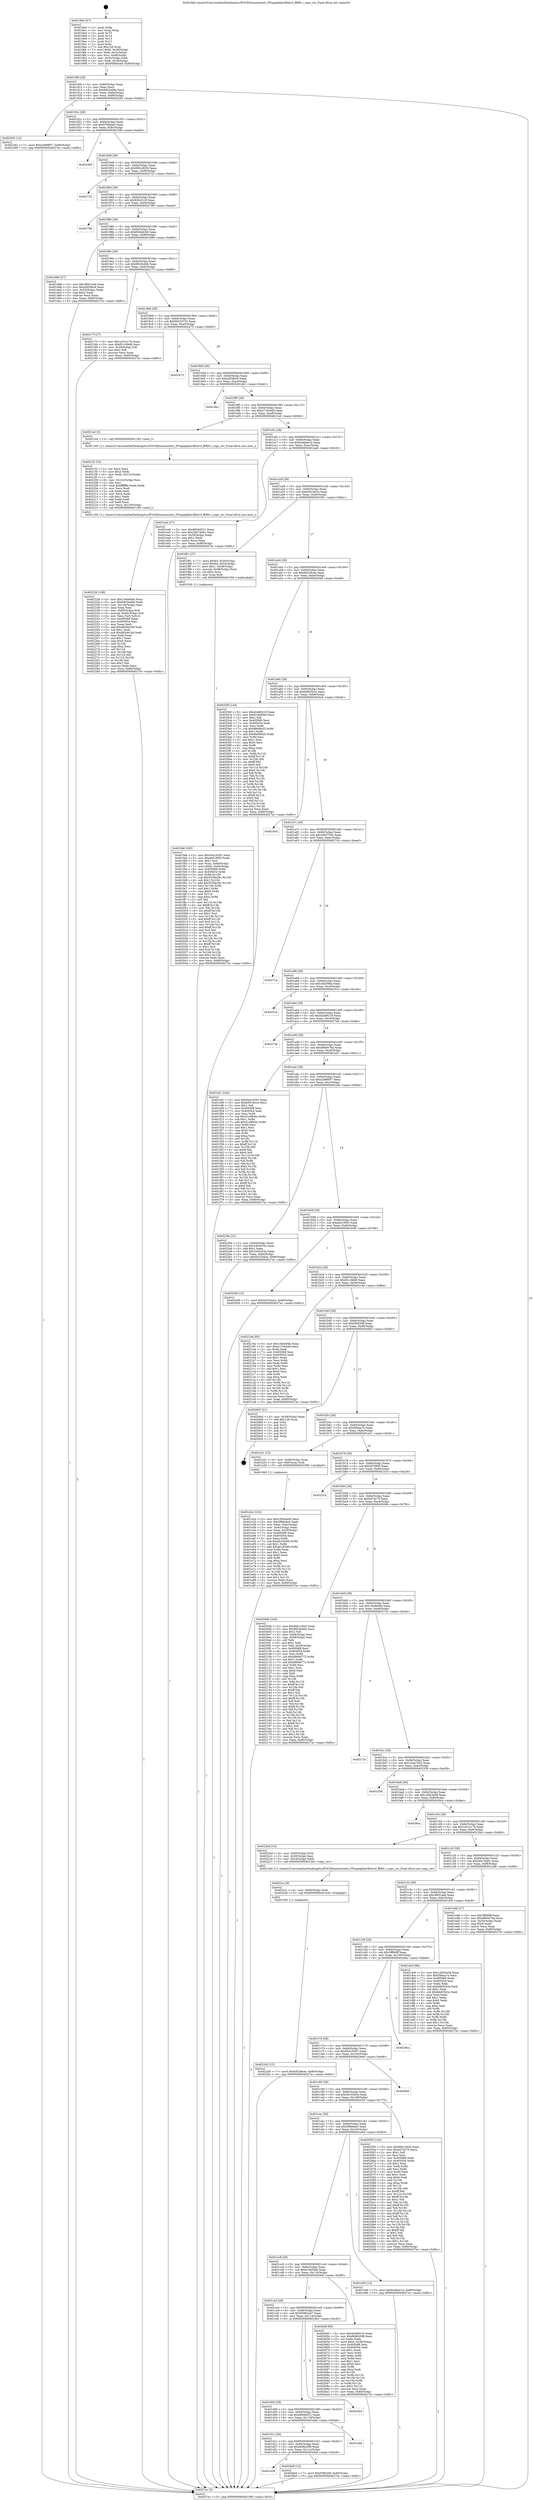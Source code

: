 digraph "0x4018e0" {
  label = "0x4018e0 (/mnt/c/Users/mathe/Desktop/tcc/POCII/binaries/extr_FFmpeglibavfiltervf_fftfilt.c_copy_rev_Final-ollvm.out::main(0))"
  labelloc = "t"
  node[shape=record]

  Entry [label="",width=0.3,height=0.3,shape=circle,fillcolor=black,style=filled]
  "0x40190f" [label="{
     0x40190f [29]\l
     | [instrs]\l
     &nbsp;&nbsp;0x40190f \<+3\>: mov -0x80(%rbp),%eax\l
     &nbsp;&nbsp;0x401912 \<+2\>: mov %eax,%ecx\l
     &nbsp;&nbsp;0x401914 \<+6\>: sub $0x8402ed9e,%ecx\l
     &nbsp;&nbsp;0x40191a \<+6\>: mov %eax,-0x84(%rbp)\l
     &nbsp;&nbsp;0x401920 \<+6\>: mov %ecx,-0x88(%rbp)\l
     &nbsp;&nbsp;0x401926 \<+6\>: je 0000000000402292 \<main+0x9b2\>\l
  }"]
  "0x402292" [label="{
     0x402292 [12]\l
     | [instrs]\l
     &nbsp;&nbsp;0x402292 \<+7\>: movl $0xe2988f57,-0x80(%rbp)\l
     &nbsp;&nbsp;0x402299 \<+5\>: jmp 00000000004027ec \<main+0xf0c\>\l
  }"]
  "0x40192c" [label="{
     0x40192c [28]\l
     | [instrs]\l
     &nbsp;&nbsp;0x40192c \<+5\>: jmp 0000000000401931 \<main+0x51\>\l
     &nbsp;&nbsp;0x401931 \<+6\>: mov -0x84(%rbp),%eax\l
     &nbsp;&nbsp;0x401937 \<+5\>: sub $0x879fabad,%eax\l
     &nbsp;&nbsp;0x40193c \<+6\>: mov %eax,-0x8c(%rbp)\l
     &nbsp;&nbsp;0x401942 \<+6\>: je 0000000000402390 \<main+0xab0\>\l
  }"]
  Exit [label="",width=0.3,height=0.3,shape=circle,fillcolor=black,style=filled,peripheries=2]
  "0x402390" [label="{
     0x402390\l
  }", style=dashed]
  "0x401948" [label="{
     0x401948 [28]\l
     | [instrs]\l
     &nbsp;&nbsp;0x401948 \<+5\>: jmp 000000000040194d \<main+0x6d\>\l
     &nbsp;&nbsp;0x40194d \<+6\>: mov -0x84(%rbp),%eax\l
     &nbsp;&nbsp;0x401953 \<+5\>: sub $0x90b1d020,%eax\l
     &nbsp;&nbsp;0x401958 \<+6\>: mov %eax,-0x90(%rbp)\l
     &nbsp;&nbsp;0x40195e \<+6\>: je 0000000000402722 \<main+0xe42\>\l
  }"]
  "0x401d38" [label="{
     0x401d38\l
  }", style=dashed]
  "0x402722" [label="{
     0x402722\l
  }", style=dashed]
  "0x401964" [label="{
     0x401964 [28]\l
     | [instrs]\l
     &nbsp;&nbsp;0x401964 \<+5\>: jmp 0000000000401969 \<main+0x89\>\l
     &nbsp;&nbsp;0x401969 \<+6\>: mov -0x84(%rbp),%eax\l
     &nbsp;&nbsp;0x40196f \<+5\>: sub $0x92fa31c6,%eax\l
     &nbsp;&nbsp;0x401974 \<+6\>: mov %eax,-0x94(%rbp)\l
     &nbsp;&nbsp;0x40197a \<+6\>: je 0000000000402780 \<main+0xea0\>\l
  }"]
  "0x4026a9" [label="{
     0x4026a9 [12]\l
     | [instrs]\l
     &nbsp;&nbsp;0x4026a9 \<+7\>: movl $0xf3962f4f,-0x80(%rbp)\l
     &nbsp;&nbsp;0x4026b0 \<+5\>: jmp 00000000004027ec \<main+0xf0c\>\l
  }"]
  "0x402780" [label="{
     0x402780\l
  }", style=dashed]
  "0x401980" [label="{
     0x401980 [28]\l
     | [instrs]\l
     &nbsp;&nbsp;0x401980 \<+5\>: jmp 0000000000401985 \<main+0xa5\>\l
     &nbsp;&nbsp;0x401985 \<+6\>: mov -0x84(%rbp),%eax\l
     &nbsp;&nbsp;0x40198b \<+5\>: sub $0x9584dc6d,%eax\l
     &nbsp;&nbsp;0x401990 \<+6\>: mov %eax,-0x98(%rbp)\l
     &nbsp;&nbsp;0x401996 \<+6\>: je 0000000000401d96 \<main+0x4b6\>\l
  }"]
  "0x401d1c" [label="{
     0x401d1c [28]\l
     | [instrs]\l
     &nbsp;&nbsp;0x401d1c \<+5\>: jmp 0000000000401d21 \<main+0x441\>\l
     &nbsp;&nbsp;0x401d21 \<+6\>: mov -0x84(%rbp),%eax\l
     &nbsp;&nbsp;0x401d27 \<+5\>: sub $0x6b9b20f8,%eax\l
     &nbsp;&nbsp;0x401d2c \<+6\>: mov %eax,-0x11c(%rbp)\l
     &nbsp;&nbsp;0x401d32 \<+6\>: je 00000000004026a9 \<main+0xdc9\>\l
  }"]
  "0x401d96" [label="{
     0x401d96 [27]\l
     | [instrs]\l
     &nbsp;&nbsp;0x401d96 \<+5\>: mov $0x3f091eeb,%eax\l
     &nbsp;&nbsp;0x401d9b \<+5\>: mov $0xa5f28bc9,%ecx\l
     &nbsp;&nbsp;0x401da0 \<+3\>: mov -0x34(%rbp),%edx\l
     &nbsp;&nbsp;0x401da3 \<+3\>: cmp $0x2,%edx\l
     &nbsp;&nbsp;0x401da6 \<+3\>: cmovne %ecx,%eax\l
     &nbsp;&nbsp;0x401da9 \<+3\>: mov %eax,-0x80(%rbp)\l
     &nbsp;&nbsp;0x401dac \<+5\>: jmp 00000000004027ec \<main+0xf0c\>\l
  }"]
  "0x40199c" [label="{
     0x40199c [28]\l
     | [instrs]\l
     &nbsp;&nbsp;0x40199c \<+5\>: jmp 00000000004019a1 \<main+0xc1\>\l
     &nbsp;&nbsp;0x4019a1 \<+6\>: mov -0x84(%rbp),%eax\l
     &nbsp;&nbsp;0x4019a7 \<+5\>: sub $0x9820e4bb,%eax\l
     &nbsp;&nbsp;0x4019ac \<+6\>: mov %eax,-0x9c(%rbp)\l
     &nbsp;&nbsp;0x4019b2 \<+6\>: je 000000000040217f \<main+0x89f\>\l
  }"]
  "0x4027ec" [label="{
     0x4027ec [5]\l
     | [instrs]\l
     &nbsp;&nbsp;0x4027ec \<+5\>: jmp 000000000040190f \<main+0x2f\>\l
  }"]
  "0x4018e0" [label="{
     0x4018e0 [47]\l
     | [instrs]\l
     &nbsp;&nbsp;0x4018e0 \<+1\>: push %rbp\l
     &nbsp;&nbsp;0x4018e1 \<+3\>: mov %rsp,%rbp\l
     &nbsp;&nbsp;0x4018e4 \<+2\>: push %r15\l
     &nbsp;&nbsp;0x4018e6 \<+2\>: push %r14\l
     &nbsp;&nbsp;0x4018e8 \<+2\>: push %r13\l
     &nbsp;&nbsp;0x4018ea \<+2\>: push %r12\l
     &nbsp;&nbsp;0x4018ec \<+1\>: push %rbx\l
     &nbsp;&nbsp;0x4018ed \<+7\>: sub $0x128,%rsp\l
     &nbsp;&nbsp;0x4018f4 \<+7\>: movl $0x0,-0x38(%rbp)\l
     &nbsp;&nbsp;0x4018fb \<+3\>: mov %edi,-0x3c(%rbp)\l
     &nbsp;&nbsp;0x4018fe \<+4\>: mov %rsi,-0x48(%rbp)\l
     &nbsp;&nbsp;0x401902 \<+3\>: mov -0x3c(%rbp),%edi\l
     &nbsp;&nbsp;0x401905 \<+3\>: mov %edi,-0x34(%rbp)\l
     &nbsp;&nbsp;0x401908 \<+7\>: movl $0x9584dc6d,-0x80(%rbp)\l
  }"]
  "0x401ebb" [label="{
     0x401ebb\l
  }", style=dashed]
  "0x40217f" [label="{
     0x40217f [27]\l
     | [instrs]\l
     &nbsp;&nbsp;0x40217f \<+5\>: mov $0x1e31e17b,%eax\l
     &nbsp;&nbsp;0x402184 \<+5\>: mov $0xf01c58d8,%ecx\l
     &nbsp;&nbsp;0x402189 \<+3\>: mov -0x29(%rbp),%dl\l
     &nbsp;&nbsp;0x40218c \<+3\>: test $0x1,%dl\l
     &nbsp;&nbsp;0x40218f \<+3\>: cmovne %ecx,%eax\l
     &nbsp;&nbsp;0x402192 \<+3\>: mov %eax,-0x80(%rbp)\l
     &nbsp;&nbsp;0x402195 \<+5\>: jmp 00000000004027ec \<main+0xf0c\>\l
  }"]
  "0x4019b8" [label="{
     0x4019b8 [28]\l
     | [instrs]\l
     &nbsp;&nbsp;0x4019b8 \<+5\>: jmp 00000000004019bd \<main+0xdd\>\l
     &nbsp;&nbsp;0x4019bd \<+6\>: mov -0x84(%rbp),%eax\l
     &nbsp;&nbsp;0x4019c3 \<+5\>: sub $0x9b520733,%eax\l
     &nbsp;&nbsp;0x4019c8 \<+6\>: mov %eax,-0xa0(%rbp)\l
     &nbsp;&nbsp;0x4019ce \<+6\>: je 0000000000402475 \<main+0xb95\>\l
  }"]
  "0x401d00" [label="{
     0x401d00 [28]\l
     | [instrs]\l
     &nbsp;&nbsp;0x401d00 \<+5\>: jmp 0000000000401d05 \<main+0x425\>\l
     &nbsp;&nbsp;0x401d05 \<+6\>: mov -0x84(%rbp),%eax\l
     &nbsp;&nbsp;0x401d0b \<+5\>: sub $0x666dd521,%eax\l
     &nbsp;&nbsp;0x401d10 \<+6\>: mov %eax,-0x118(%rbp)\l
     &nbsp;&nbsp;0x401d16 \<+6\>: je 0000000000401ebb \<main+0x5db\>\l
  }"]
  "0x402475" [label="{
     0x402475\l
  }", style=dashed]
  "0x4019d4" [label="{
     0x4019d4 [28]\l
     | [instrs]\l
     &nbsp;&nbsp;0x4019d4 \<+5\>: jmp 00000000004019d9 \<main+0xf9\>\l
     &nbsp;&nbsp;0x4019d9 \<+6\>: mov -0x84(%rbp),%eax\l
     &nbsp;&nbsp;0x4019df \<+5\>: sub $0xa5f28bc9,%eax\l
     &nbsp;&nbsp;0x4019e4 \<+6\>: mov %eax,-0xa4(%rbp)\l
     &nbsp;&nbsp;0x4019ea \<+6\>: je 0000000000401db1 \<main+0x4d1\>\l
  }"]
  "0x4025b3" [label="{
     0x4025b3\l
  }", style=dashed]
  "0x401db1" [label="{
     0x401db1\l
  }", style=dashed]
  "0x4019f0" [label="{
     0x4019f0 [28]\l
     | [instrs]\l
     &nbsp;&nbsp;0x4019f0 \<+5\>: jmp 00000000004019f5 \<main+0x115\>\l
     &nbsp;&nbsp;0x4019f5 \<+6\>: mov -0x84(%rbp),%eax\l
     &nbsp;&nbsp;0x4019fb \<+5\>: sub $0xa71644dd,%eax\l
     &nbsp;&nbsp;0x401a00 \<+6\>: mov %eax,-0xa8(%rbp)\l
     &nbsp;&nbsp;0x401a06 \<+6\>: je 00000000004021ed \<main+0x90d\>\l
  }"]
  "0x401ce4" [label="{
     0x401ce4 [28]\l
     | [instrs]\l
     &nbsp;&nbsp;0x401ce4 \<+5\>: jmp 0000000000401ce9 \<main+0x409\>\l
     &nbsp;&nbsp;0x401ce9 \<+6\>: mov -0x84(%rbp),%eax\l
     &nbsp;&nbsp;0x401cef \<+5\>: sub $0x65862a47,%eax\l
     &nbsp;&nbsp;0x401cf4 \<+6\>: mov %eax,-0x114(%rbp)\l
     &nbsp;&nbsp;0x401cfa \<+6\>: je 00000000004025b3 \<main+0xcd3\>\l
  }"]
  "0x4021ed" [label="{
     0x4021ed [5]\l
     | [instrs]\l
     &nbsp;&nbsp;0x4021ed \<+5\>: call 0000000000401160 \<next_i\>\l
     | [calls]\l
     &nbsp;&nbsp;0x401160 \{1\} (/mnt/c/Users/mathe/Desktop/tcc/POCII/binaries/extr_FFmpeglibavfiltervf_fftfilt.c_copy_rev_Final-ollvm.out::next_i)\l
  }"]
  "0x401a0c" [label="{
     0x401a0c [28]\l
     | [instrs]\l
     &nbsp;&nbsp;0x401a0c \<+5\>: jmp 0000000000401a11 \<main+0x131\>\l
     &nbsp;&nbsp;0x401a11 \<+6\>: mov -0x84(%rbp),%eax\l
     &nbsp;&nbsp;0x401a17 \<+5\>: sub $0xb44bae1d,%eax\l
     &nbsp;&nbsp;0x401a1c \<+6\>: mov %eax,-0xac(%rbp)\l
     &nbsp;&nbsp;0x401a22 \<+6\>: je 0000000000401ea0 \<main+0x5c0\>\l
  }"]
  "0x40264f" [label="{
     0x40264f [90]\l
     | [instrs]\l
     &nbsp;&nbsp;0x40264f \<+5\>: mov $0xd2dd6219,%eax\l
     &nbsp;&nbsp;0x402654 \<+5\>: mov $0x6b9b20f8,%ecx\l
     &nbsp;&nbsp;0x402659 \<+2\>: xor %edx,%edx\l
     &nbsp;&nbsp;0x40265b \<+7\>: movl $0x0,-0x38(%rbp)\l
     &nbsp;&nbsp;0x402662 \<+7\>: mov 0x405068,%esi\l
     &nbsp;&nbsp;0x402669 \<+7\>: mov 0x405054,%edi\l
     &nbsp;&nbsp;0x402670 \<+3\>: sub $0x1,%edx\l
     &nbsp;&nbsp;0x402673 \<+3\>: mov %esi,%r8d\l
     &nbsp;&nbsp;0x402676 \<+3\>: add %edx,%r8d\l
     &nbsp;&nbsp;0x402679 \<+4\>: imul %r8d,%esi\l
     &nbsp;&nbsp;0x40267d \<+3\>: and $0x1,%esi\l
     &nbsp;&nbsp;0x402680 \<+3\>: cmp $0x0,%esi\l
     &nbsp;&nbsp;0x402683 \<+4\>: sete %r9b\l
     &nbsp;&nbsp;0x402687 \<+3\>: cmp $0xa,%edi\l
     &nbsp;&nbsp;0x40268a \<+4\>: setl %r10b\l
     &nbsp;&nbsp;0x40268e \<+3\>: mov %r9b,%r11b\l
     &nbsp;&nbsp;0x402691 \<+3\>: and %r10b,%r11b\l
     &nbsp;&nbsp;0x402694 \<+3\>: xor %r10b,%r9b\l
     &nbsp;&nbsp;0x402697 \<+3\>: or %r9b,%r11b\l
     &nbsp;&nbsp;0x40269a \<+4\>: test $0x1,%r11b\l
     &nbsp;&nbsp;0x40269e \<+3\>: cmovne %ecx,%eax\l
     &nbsp;&nbsp;0x4026a1 \<+3\>: mov %eax,-0x80(%rbp)\l
     &nbsp;&nbsp;0x4026a4 \<+5\>: jmp 00000000004027ec \<main+0xf0c\>\l
  }"]
  "0x401ea0" [label="{
     0x401ea0 [27]\l
     | [instrs]\l
     &nbsp;&nbsp;0x401ea0 \<+5\>: mov $0x666dd521,%eax\l
     &nbsp;&nbsp;0x401ea5 \<+5\>: mov $0x28474dd1,%ecx\l
     &nbsp;&nbsp;0x401eaa \<+3\>: mov -0x30(%rbp),%edx\l
     &nbsp;&nbsp;0x401ead \<+3\>: cmp $0x1,%edx\l
     &nbsp;&nbsp;0x401eb0 \<+3\>: cmovl %ecx,%eax\l
     &nbsp;&nbsp;0x401eb3 \<+3\>: mov %eax,-0x80(%rbp)\l
     &nbsp;&nbsp;0x401eb6 \<+5\>: jmp 00000000004027ec \<main+0xf0c\>\l
  }"]
  "0x401a28" [label="{
     0x401a28 [28]\l
     | [instrs]\l
     &nbsp;&nbsp;0x401a28 \<+5\>: jmp 0000000000401a2d \<main+0x14d\>\l
     &nbsp;&nbsp;0x401a2d \<+6\>: mov -0x84(%rbp),%eax\l
     &nbsp;&nbsp;0x401a33 \<+5\>: sub $0xb5919e1e,%eax\l
     &nbsp;&nbsp;0x401a38 \<+6\>: mov %eax,-0xb0(%rbp)\l
     &nbsp;&nbsp;0x401a3e \<+6\>: je 0000000000401f81 \<main+0x6a1\>\l
  }"]
  "0x4022d5" [label="{
     0x4022d5 [12]\l
     | [instrs]\l
     &nbsp;&nbsp;0x4022d5 \<+7\>: movl $0xb9228cee,-0x80(%rbp)\l
     &nbsp;&nbsp;0x4022dc \<+5\>: jmp 00000000004027ec \<main+0xf0c\>\l
  }"]
  "0x401f81" [label="{
     0x401f81 [37]\l
     | [instrs]\l
     &nbsp;&nbsp;0x401f81 \<+7\>: movl $0x64,-0x50(%rbp)\l
     &nbsp;&nbsp;0x401f88 \<+7\>: movl $0x64,-0x54(%rbp)\l
     &nbsp;&nbsp;0x401f8f \<+7\>: movl $0x1,-0x58(%rbp)\l
     &nbsp;&nbsp;0x401f96 \<+4\>: movslq -0x58(%rbp),%rax\l
     &nbsp;&nbsp;0x401f9a \<+4\>: shl $0x2,%rax\l
     &nbsp;&nbsp;0x401f9e \<+3\>: mov %rax,%rdi\l
     &nbsp;&nbsp;0x401fa1 \<+5\>: call 0000000000401050 \<malloc@plt\>\l
     | [calls]\l
     &nbsp;&nbsp;0x401050 \{1\} (unknown)\l
  }"]
  "0x401a44" [label="{
     0x401a44 [28]\l
     | [instrs]\l
     &nbsp;&nbsp;0x401a44 \<+5\>: jmp 0000000000401a49 \<main+0x169\>\l
     &nbsp;&nbsp;0x401a49 \<+6\>: mov -0x84(%rbp),%eax\l
     &nbsp;&nbsp;0x401a4f \<+5\>: sub $0xb9228cee,%eax\l
     &nbsp;&nbsp;0x401a54 \<+6\>: mov %eax,-0xb4(%rbp)\l
     &nbsp;&nbsp;0x401a5a \<+6\>: je 00000000004025bf \<main+0xcdf\>\l
  }"]
  "0x4022cc" [label="{
     0x4022cc [9]\l
     | [instrs]\l
     &nbsp;&nbsp;0x4022cc \<+4\>: mov -0x60(%rbp),%rdi\l
     &nbsp;&nbsp;0x4022d0 \<+5\>: call 0000000000401030 \<free@plt\>\l
     | [calls]\l
     &nbsp;&nbsp;0x401030 \{1\} (unknown)\l
  }"]
  "0x4025bf" [label="{
     0x4025bf [144]\l
     | [instrs]\l
     &nbsp;&nbsp;0x4025bf \<+5\>: mov $0xd2dd6219,%eax\l
     &nbsp;&nbsp;0x4025c4 \<+5\>: mov $0x619ef3b6,%ecx\l
     &nbsp;&nbsp;0x4025c9 \<+2\>: mov $0x1,%dl\l
     &nbsp;&nbsp;0x4025cb \<+7\>: mov 0x405068,%esi\l
     &nbsp;&nbsp;0x4025d2 \<+7\>: mov 0x405054,%edi\l
     &nbsp;&nbsp;0x4025d9 \<+3\>: mov %esi,%r8d\l
     &nbsp;&nbsp;0x4025dc \<+7\>: sub $0x96698cf3,%r8d\l
     &nbsp;&nbsp;0x4025e3 \<+4\>: sub $0x1,%r8d\l
     &nbsp;&nbsp;0x4025e7 \<+7\>: add $0x96698cf3,%r8d\l
     &nbsp;&nbsp;0x4025ee \<+4\>: imul %r8d,%esi\l
     &nbsp;&nbsp;0x4025f2 \<+3\>: and $0x1,%esi\l
     &nbsp;&nbsp;0x4025f5 \<+3\>: cmp $0x0,%esi\l
     &nbsp;&nbsp;0x4025f8 \<+4\>: sete %r9b\l
     &nbsp;&nbsp;0x4025fc \<+3\>: cmp $0xa,%edi\l
     &nbsp;&nbsp;0x4025ff \<+4\>: setl %r10b\l
     &nbsp;&nbsp;0x402603 \<+3\>: mov %r9b,%r11b\l
     &nbsp;&nbsp;0x402606 \<+4\>: xor $0xff,%r11b\l
     &nbsp;&nbsp;0x40260a \<+3\>: mov %r10b,%bl\l
     &nbsp;&nbsp;0x40260d \<+3\>: xor $0xff,%bl\l
     &nbsp;&nbsp;0x402610 \<+3\>: xor $0x0,%dl\l
     &nbsp;&nbsp;0x402613 \<+3\>: mov %r11b,%r14b\l
     &nbsp;&nbsp;0x402616 \<+4\>: and $0x0,%r14b\l
     &nbsp;&nbsp;0x40261a \<+3\>: and %dl,%r9b\l
     &nbsp;&nbsp;0x40261d \<+3\>: mov %bl,%r15b\l
     &nbsp;&nbsp;0x402620 \<+4\>: and $0x0,%r15b\l
     &nbsp;&nbsp;0x402624 \<+3\>: and %dl,%r10b\l
     &nbsp;&nbsp;0x402627 \<+3\>: or %r9b,%r14b\l
     &nbsp;&nbsp;0x40262a \<+3\>: or %r10b,%r15b\l
     &nbsp;&nbsp;0x40262d \<+3\>: xor %r15b,%r14b\l
     &nbsp;&nbsp;0x402630 \<+3\>: or %bl,%r11b\l
     &nbsp;&nbsp;0x402633 \<+4\>: xor $0xff,%r11b\l
     &nbsp;&nbsp;0x402637 \<+3\>: or $0x0,%dl\l
     &nbsp;&nbsp;0x40263a \<+3\>: and %dl,%r11b\l
     &nbsp;&nbsp;0x40263d \<+3\>: or %r11b,%r14b\l
     &nbsp;&nbsp;0x402640 \<+4\>: test $0x1,%r14b\l
     &nbsp;&nbsp;0x402644 \<+3\>: cmovne %ecx,%eax\l
     &nbsp;&nbsp;0x402647 \<+3\>: mov %eax,-0x80(%rbp)\l
     &nbsp;&nbsp;0x40264a \<+5\>: jmp 00000000004027ec \<main+0xf0c\>\l
  }"]
  "0x401a60" [label="{
     0x401a60 [28]\l
     | [instrs]\l
     &nbsp;&nbsp;0x401a60 \<+5\>: jmp 0000000000401a65 \<main+0x185\>\l
     &nbsp;&nbsp;0x401a65 \<+6\>: mov -0x84(%rbp),%eax\l
     &nbsp;&nbsp;0x401a6b \<+5\>: sub $0xbbf55b1e,%eax\l
     &nbsp;&nbsp;0x401a70 \<+6\>: mov %eax,-0xb8(%rbp)\l
     &nbsp;&nbsp;0x401a76 \<+6\>: je 00000000004024c6 \<main+0xbe6\>\l
  }"]
  "0x402226" [label="{
     0x402226 [108]\l
     | [instrs]\l
     &nbsp;&nbsp;0x402226 \<+5\>: mov $0x15ede94b,%ecx\l
     &nbsp;&nbsp;0x40222b \<+5\>: mov $0x8402ed9e,%edx\l
     &nbsp;&nbsp;0x402230 \<+6\>: mov -0x130(%rbp),%esi\l
     &nbsp;&nbsp;0x402236 \<+3\>: imul %eax,%esi\l
     &nbsp;&nbsp;0x402239 \<+4\>: mov -0x60(%rbp),%r8\l
     &nbsp;&nbsp;0x40223d \<+4\>: movslq -0x64(%rbp),%r9\l
     &nbsp;&nbsp;0x402241 \<+4\>: mov %esi,(%r8,%r9,4)\l
     &nbsp;&nbsp;0x402245 \<+7\>: mov 0x405068,%eax\l
     &nbsp;&nbsp;0x40224c \<+7\>: mov 0x405054,%esi\l
     &nbsp;&nbsp;0x402253 \<+2\>: mov %eax,%edi\l
     &nbsp;&nbsp;0x402255 \<+6\>: add $0xd82de1b9,%edi\l
     &nbsp;&nbsp;0x40225b \<+3\>: sub $0x1,%edi\l
     &nbsp;&nbsp;0x40225e \<+6\>: sub $0xd82de1b9,%edi\l
     &nbsp;&nbsp;0x402264 \<+3\>: imul %edi,%eax\l
     &nbsp;&nbsp;0x402267 \<+3\>: and $0x1,%eax\l
     &nbsp;&nbsp;0x40226a \<+3\>: cmp $0x0,%eax\l
     &nbsp;&nbsp;0x40226d \<+4\>: sete %r10b\l
     &nbsp;&nbsp;0x402271 \<+3\>: cmp $0xa,%esi\l
     &nbsp;&nbsp;0x402274 \<+4\>: setl %r11b\l
     &nbsp;&nbsp;0x402278 \<+3\>: mov %r10b,%bl\l
     &nbsp;&nbsp;0x40227b \<+3\>: and %r11b,%bl\l
     &nbsp;&nbsp;0x40227e \<+3\>: xor %r11b,%r10b\l
     &nbsp;&nbsp;0x402281 \<+3\>: or %r10b,%bl\l
     &nbsp;&nbsp;0x402284 \<+3\>: test $0x1,%bl\l
     &nbsp;&nbsp;0x402287 \<+3\>: cmovne %edx,%ecx\l
     &nbsp;&nbsp;0x40228a \<+3\>: mov %ecx,-0x80(%rbp)\l
     &nbsp;&nbsp;0x40228d \<+5\>: jmp 00000000004027ec \<main+0xf0c\>\l
  }"]
  "0x4024c6" [label="{
     0x4024c6\l
  }", style=dashed]
  "0x401a7c" [label="{
     0x401a7c [28]\l
     | [instrs]\l
     &nbsp;&nbsp;0x401a7c \<+5\>: jmp 0000000000401a81 \<main+0x1a1\>\l
     &nbsp;&nbsp;0x401a81 \<+6\>: mov -0x84(%rbp),%eax\l
     &nbsp;&nbsp;0x401a87 \<+5\>: sub $0xc093753e,%eax\l
     &nbsp;&nbsp;0x401a8c \<+6\>: mov %eax,-0xbc(%rbp)\l
     &nbsp;&nbsp;0x401a92 \<+6\>: je 00000000004027cd \<main+0xeed\>\l
  }"]
  "0x4021f2" [label="{
     0x4021f2 [52]\l
     | [instrs]\l
     &nbsp;&nbsp;0x4021f2 \<+2\>: xor %ecx,%ecx\l
     &nbsp;&nbsp;0x4021f4 \<+5\>: mov $0x2,%edx\l
     &nbsp;&nbsp;0x4021f9 \<+6\>: mov %edx,-0x12c(%rbp)\l
     &nbsp;&nbsp;0x4021ff \<+1\>: cltd\l
     &nbsp;&nbsp;0x402200 \<+6\>: mov -0x12c(%rbp),%esi\l
     &nbsp;&nbsp;0x402206 \<+2\>: idiv %esi\l
     &nbsp;&nbsp;0x402208 \<+6\>: imul $0xfffffffe,%edx,%edx\l
     &nbsp;&nbsp;0x40220e \<+2\>: mov %ecx,%edi\l
     &nbsp;&nbsp;0x402210 \<+2\>: sub %edx,%edi\l
     &nbsp;&nbsp;0x402212 \<+2\>: mov %ecx,%edx\l
     &nbsp;&nbsp;0x402214 \<+3\>: sub $0x1,%edx\l
     &nbsp;&nbsp;0x402217 \<+2\>: add %edx,%edi\l
     &nbsp;&nbsp;0x402219 \<+2\>: sub %edi,%ecx\l
     &nbsp;&nbsp;0x40221b \<+6\>: mov %ecx,-0x130(%rbp)\l
     &nbsp;&nbsp;0x402221 \<+5\>: call 0000000000401160 \<next_i\>\l
     | [calls]\l
     &nbsp;&nbsp;0x401160 \{1\} (/mnt/c/Users/mathe/Desktop/tcc/POCII/binaries/extr_FFmpeglibavfiltervf_fftfilt.c_copy_rev_Final-ollvm.out::next_i)\l
  }"]
  "0x4027cd" [label="{
     0x4027cd\l
  }", style=dashed]
  "0x401a98" [label="{
     0x401a98 [28]\l
     | [instrs]\l
     &nbsp;&nbsp;0x401a98 \<+5\>: jmp 0000000000401a9d \<main+0x1bd\>\l
     &nbsp;&nbsp;0x401a9d \<+6\>: mov -0x84(%rbp),%eax\l
     &nbsp;&nbsp;0x401aa3 \<+5\>: sub $0xcef2090e,%eax\l
     &nbsp;&nbsp;0x401aa8 \<+6\>: mov %eax,-0xc0(%rbp)\l
     &nbsp;&nbsp;0x401aae \<+6\>: je 000000000040251e \<main+0xc3e\>\l
  }"]
  "0x401fa6" [label="{
     0x401fa6 [163]\l
     | [instrs]\l
     &nbsp;&nbsp;0x401fa6 \<+5\>: mov $0x5b419291,%ecx\l
     &nbsp;&nbsp;0x401fab \<+5\>: mov $0xeb41f005,%edx\l
     &nbsp;&nbsp;0x401fb0 \<+3\>: mov $0x1,%sil\l
     &nbsp;&nbsp;0x401fb3 \<+4\>: mov %rax,-0x60(%rbp)\l
     &nbsp;&nbsp;0x401fb7 \<+7\>: movl $0x0,-0x64(%rbp)\l
     &nbsp;&nbsp;0x401fbe \<+8\>: mov 0x405068,%r8d\l
     &nbsp;&nbsp;0x401fc6 \<+8\>: mov 0x405054,%r9d\l
     &nbsp;&nbsp;0x401fce \<+3\>: mov %r8d,%r10d\l
     &nbsp;&nbsp;0x401fd1 \<+7\>: sub $0x553bb29c,%r10d\l
     &nbsp;&nbsp;0x401fd8 \<+4\>: sub $0x1,%r10d\l
     &nbsp;&nbsp;0x401fdc \<+7\>: add $0x553bb29c,%r10d\l
     &nbsp;&nbsp;0x401fe3 \<+4\>: imul %r10d,%r8d\l
     &nbsp;&nbsp;0x401fe7 \<+4\>: and $0x1,%r8d\l
     &nbsp;&nbsp;0x401feb \<+4\>: cmp $0x0,%r8d\l
     &nbsp;&nbsp;0x401fef \<+4\>: sete %r11b\l
     &nbsp;&nbsp;0x401ff3 \<+4\>: cmp $0xa,%r9d\l
     &nbsp;&nbsp;0x401ff7 \<+3\>: setl %bl\l
     &nbsp;&nbsp;0x401ffa \<+3\>: mov %r11b,%r14b\l
     &nbsp;&nbsp;0x401ffd \<+4\>: xor $0xff,%r14b\l
     &nbsp;&nbsp;0x402001 \<+3\>: mov %bl,%r15b\l
     &nbsp;&nbsp;0x402004 \<+4\>: xor $0xff,%r15b\l
     &nbsp;&nbsp;0x402008 \<+4\>: xor $0x1,%sil\l
     &nbsp;&nbsp;0x40200c \<+3\>: mov %r14b,%r12b\l
     &nbsp;&nbsp;0x40200f \<+4\>: and $0xff,%r12b\l
     &nbsp;&nbsp;0x402013 \<+3\>: and %sil,%r11b\l
     &nbsp;&nbsp;0x402016 \<+3\>: mov %r15b,%r13b\l
     &nbsp;&nbsp;0x402019 \<+4\>: and $0xff,%r13b\l
     &nbsp;&nbsp;0x40201d \<+3\>: and %sil,%bl\l
     &nbsp;&nbsp;0x402020 \<+3\>: or %r11b,%r12b\l
     &nbsp;&nbsp;0x402023 \<+3\>: or %bl,%r13b\l
     &nbsp;&nbsp;0x402026 \<+3\>: xor %r13b,%r12b\l
     &nbsp;&nbsp;0x402029 \<+3\>: or %r15b,%r14b\l
     &nbsp;&nbsp;0x40202c \<+4\>: xor $0xff,%r14b\l
     &nbsp;&nbsp;0x402030 \<+4\>: or $0x1,%sil\l
     &nbsp;&nbsp;0x402034 \<+3\>: and %sil,%r14b\l
     &nbsp;&nbsp;0x402037 \<+3\>: or %r14b,%r12b\l
     &nbsp;&nbsp;0x40203a \<+4\>: test $0x1,%r12b\l
     &nbsp;&nbsp;0x40203e \<+3\>: cmovne %edx,%ecx\l
     &nbsp;&nbsp;0x402041 \<+3\>: mov %ecx,-0x80(%rbp)\l
     &nbsp;&nbsp;0x402044 \<+5\>: jmp 00000000004027ec \<main+0xf0c\>\l
  }"]
  "0x40251e" [label="{
     0x40251e\l
  }", style=dashed]
  "0x401ab4" [label="{
     0x401ab4 [28]\l
     | [instrs]\l
     &nbsp;&nbsp;0x401ab4 \<+5\>: jmp 0000000000401ab9 \<main+0x1d9\>\l
     &nbsp;&nbsp;0x401ab9 \<+6\>: mov -0x84(%rbp),%eax\l
     &nbsp;&nbsp;0x401abf \<+5\>: sub $0xd2dd6219,%eax\l
     &nbsp;&nbsp;0x401ac4 \<+6\>: mov %eax,-0xc4(%rbp)\l
     &nbsp;&nbsp;0x401aca \<+6\>: je 00000000004027de \<main+0xefe\>\l
  }"]
  "0x401cc8" [label="{
     0x401cc8 [28]\l
     | [instrs]\l
     &nbsp;&nbsp;0x401cc8 \<+5\>: jmp 0000000000401ccd \<main+0x3ed\>\l
     &nbsp;&nbsp;0x401ccd \<+6\>: mov -0x84(%rbp),%eax\l
     &nbsp;&nbsp;0x401cd3 \<+5\>: sub $0x619ef3b6,%eax\l
     &nbsp;&nbsp;0x401cd8 \<+6\>: mov %eax,-0x110(%rbp)\l
     &nbsp;&nbsp;0x401cde \<+6\>: je 000000000040264f \<main+0xd6f\>\l
  }"]
  "0x4027de" [label="{
     0x4027de\l
  }", style=dashed]
  "0x401ad0" [label="{
     0x401ad0 [28]\l
     | [instrs]\l
     &nbsp;&nbsp;0x401ad0 \<+5\>: jmp 0000000000401ad5 \<main+0x1f5\>\l
     &nbsp;&nbsp;0x401ad5 \<+6\>: mov -0x84(%rbp),%eax\l
     &nbsp;&nbsp;0x401adb \<+5\>: sub $0xd860e7bd,%eax\l
     &nbsp;&nbsp;0x401ae0 \<+6\>: mov %eax,-0xc8(%rbp)\l
     &nbsp;&nbsp;0x401ae6 \<+6\>: je 0000000000401ef1 \<main+0x611\>\l
  }"]
  "0x401e94" [label="{
     0x401e94 [12]\l
     | [instrs]\l
     &nbsp;&nbsp;0x401e94 \<+7\>: movl $0xb44bae1d,-0x80(%rbp)\l
     &nbsp;&nbsp;0x401e9b \<+5\>: jmp 00000000004027ec \<main+0xf0c\>\l
  }"]
  "0x401ef1" [label="{
     0x401ef1 [144]\l
     | [instrs]\l
     &nbsp;&nbsp;0x401ef1 \<+5\>: mov $0x5b419291,%eax\l
     &nbsp;&nbsp;0x401ef6 \<+5\>: mov $0xb5919e1e,%ecx\l
     &nbsp;&nbsp;0x401efb \<+2\>: mov $0x1,%dl\l
     &nbsp;&nbsp;0x401efd \<+7\>: mov 0x405068,%esi\l
     &nbsp;&nbsp;0x401f04 \<+7\>: mov 0x405054,%edi\l
     &nbsp;&nbsp;0x401f0b \<+3\>: mov %esi,%r8d\l
     &nbsp;&nbsp;0x401f0e \<+7\>: sub $0x51e98c9c,%r8d\l
     &nbsp;&nbsp;0x401f15 \<+4\>: sub $0x1,%r8d\l
     &nbsp;&nbsp;0x401f19 \<+7\>: add $0x51e98c9c,%r8d\l
     &nbsp;&nbsp;0x401f20 \<+4\>: imul %r8d,%esi\l
     &nbsp;&nbsp;0x401f24 \<+3\>: and $0x1,%esi\l
     &nbsp;&nbsp;0x401f27 \<+3\>: cmp $0x0,%esi\l
     &nbsp;&nbsp;0x401f2a \<+4\>: sete %r9b\l
     &nbsp;&nbsp;0x401f2e \<+3\>: cmp $0xa,%edi\l
     &nbsp;&nbsp;0x401f31 \<+4\>: setl %r10b\l
     &nbsp;&nbsp;0x401f35 \<+3\>: mov %r9b,%r11b\l
     &nbsp;&nbsp;0x401f38 \<+4\>: xor $0xff,%r11b\l
     &nbsp;&nbsp;0x401f3c \<+3\>: mov %r10b,%bl\l
     &nbsp;&nbsp;0x401f3f \<+3\>: xor $0xff,%bl\l
     &nbsp;&nbsp;0x401f42 \<+3\>: xor $0x0,%dl\l
     &nbsp;&nbsp;0x401f45 \<+3\>: mov %r11b,%r14b\l
     &nbsp;&nbsp;0x401f48 \<+4\>: and $0x0,%r14b\l
     &nbsp;&nbsp;0x401f4c \<+3\>: and %dl,%r9b\l
     &nbsp;&nbsp;0x401f4f \<+3\>: mov %bl,%r15b\l
     &nbsp;&nbsp;0x401f52 \<+4\>: and $0x0,%r15b\l
     &nbsp;&nbsp;0x401f56 \<+3\>: and %dl,%r10b\l
     &nbsp;&nbsp;0x401f59 \<+3\>: or %r9b,%r14b\l
     &nbsp;&nbsp;0x401f5c \<+3\>: or %r10b,%r15b\l
     &nbsp;&nbsp;0x401f5f \<+3\>: xor %r15b,%r14b\l
     &nbsp;&nbsp;0x401f62 \<+3\>: or %bl,%r11b\l
     &nbsp;&nbsp;0x401f65 \<+4\>: xor $0xff,%r11b\l
     &nbsp;&nbsp;0x401f69 \<+3\>: or $0x0,%dl\l
     &nbsp;&nbsp;0x401f6c \<+3\>: and %dl,%r11b\l
     &nbsp;&nbsp;0x401f6f \<+3\>: or %r11b,%r14b\l
     &nbsp;&nbsp;0x401f72 \<+4\>: test $0x1,%r14b\l
     &nbsp;&nbsp;0x401f76 \<+3\>: cmovne %ecx,%eax\l
     &nbsp;&nbsp;0x401f79 \<+3\>: mov %eax,-0x80(%rbp)\l
     &nbsp;&nbsp;0x401f7c \<+5\>: jmp 00000000004027ec \<main+0xf0c\>\l
  }"]
  "0x401aec" [label="{
     0x401aec [28]\l
     | [instrs]\l
     &nbsp;&nbsp;0x401aec \<+5\>: jmp 0000000000401af1 \<main+0x211\>\l
     &nbsp;&nbsp;0x401af1 \<+6\>: mov -0x84(%rbp),%eax\l
     &nbsp;&nbsp;0x401af7 \<+5\>: sub $0xe2988f57,%eax\l
     &nbsp;&nbsp;0x401afc \<+6\>: mov %eax,-0xcc(%rbp)\l
     &nbsp;&nbsp;0x401b02 \<+6\>: je 000000000040229e \<main+0x9be\>\l
  }"]
  "0x401cac" [label="{
     0x401cac [28]\l
     | [instrs]\l
     &nbsp;&nbsp;0x401cac \<+5\>: jmp 0000000000401cb1 \<main+0x3d1\>\l
     &nbsp;&nbsp;0x401cb1 \<+6\>: mov -0x84(%rbp),%eax\l
     &nbsp;&nbsp;0x401cb7 \<+5\>: sub $0x5f9deba5,%eax\l
     &nbsp;&nbsp;0x401cbc \<+6\>: mov %eax,-0x10c(%rbp)\l
     &nbsp;&nbsp;0x401cc2 \<+6\>: je 0000000000401e94 \<main+0x5b4\>\l
  }"]
  "0x40229e" [label="{
     0x40229e [31]\l
     | [instrs]\l
     &nbsp;&nbsp;0x40229e \<+3\>: mov -0x64(%rbp),%eax\l
     &nbsp;&nbsp;0x4022a1 \<+5\>: sub $0x3303e53a,%eax\l
     &nbsp;&nbsp;0x4022a6 \<+3\>: add $0x1,%eax\l
     &nbsp;&nbsp;0x4022a9 \<+5\>: add $0x3303e53a,%eax\l
     &nbsp;&nbsp;0x4022ae \<+3\>: mov %eax,-0x64(%rbp)\l
     &nbsp;&nbsp;0x4022b1 \<+7\>: movl $0x5d105a5a,-0x80(%rbp)\l
     &nbsp;&nbsp;0x4022b8 \<+5\>: jmp 00000000004027ec \<main+0xf0c\>\l
  }"]
  "0x401b08" [label="{
     0x401b08 [28]\l
     | [instrs]\l
     &nbsp;&nbsp;0x401b08 \<+5\>: jmp 0000000000401b0d \<main+0x22d\>\l
     &nbsp;&nbsp;0x401b0d \<+6\>: mov -0x84(%rbp),%eax\l
     &nbsp;&nbsp;0x401b13 \<+5\>: sub $0xeb41f005,%eax\l
     &nbsp;&nbsp;0x401b18 \<+6\>: mov %eax,-0xd0(%rbp)\l
     &nbsp;&nbsp;0x401b1e \<+6\>: je 0000000000402049 \<main+0x769\>\l
  }"]
  "0x402055" [label="{
     0x402055 [134]\l
     | [instrs]\l
     &nbsp;&nbsp;0x402055 \<+5\>: mov $0x90b1d020,%eax\l
     &nbsp;&nbsp;0x40205a \<+5\>: mov $0xb07dc70,%ecx\l
     &nbsp;&nbsp;0x40205f \<+2\>: mov $0x1,%dl\l
     &nbsp;&nbsp;0x402061 \<+2\>: xor %esi,%esi\l
     &nbsp;&nbsp;0x402063 \<+7\>: mov 0x405068,%edi\l
     &nbsp;&nbsp;0x40206a \<+8\>: mov 0x405054,%r8d\l
     &nbsp;&nbsp;0x402072 \<+3\>: sub $0x1,%esi\l
     &nbsp;&nbsp;0x402075 \<+3\>: mov %edi,%r9d\l
     &nbsp;&nbsp;0x402078 \<+3\>: add %esi,%r9d\l
     &nbsp;&nbsp;0x40207b \<+4\>: imul %r9d,%edi\l
     &nbsp;&nbsp;0x40207f \<+3\>: and $0x1,%edi\l
     &nbsp;&nbsp;0x402082 \<+3\>: cmp $0x0,%edi\l
     &nbsp;&nbsp;0x402085 \<+4\>: sete %r10b\l
     &nbsp;&nbsp;0x402089 \<+4\>: cmp $0xa,%r8d\l
     &nbsp;&nbsp;0x40208d \<+4\>: setl %r11b\l
     &nbsp;&nbsp;0x402091 \<+3\>: mov %r10b,%bl\l
     &nbsp;&nbsp;0x402094 \<+3\>: xor $0xff,%bl\l
     &nbsp;&nbsp;0x402097 \<+3\>: mov %r11b,%r14b\l
     &nbsp;&nbsp;0x40209a \<+4\>: xor $0xff,%r14b\l
     &nbsp;&nbsp;0x40209e \<+3\>: xor $0x1,%dl\l
     &nbsp;&nbsp;0x4020a1 \<+3\>: mov %bl,%r15b\l
     &nbsp;&nbsp;0x4020a4 \<+4\>: and $0xff,%r15b\l
     &nbsp;&nbsp;0x4020a8 \<+3\>: and %dl,%r10b\l
     &nbsp;&nbsp;0x4020ab \<+3\>: mov %r14b,%r12b\l
     &nbsp;&nbsp;0x4020ae \<+4\>: and $0xff,%r12b\l
     &nbsp;&nbsp;0x4020b2 \<+3\>: and %dl,%r11b\l
     &nbsp;&nbsp;0x4020b5 \<+3\>: or %r10b,%r15b\l
     &nbsp;&nbsp;0x4020b8 \<+3\>: or %r11b,%r12b\l
     &nbsp;&nbsp;0x4020bb \<+3\>: xor %r12b,%r15b\l
     &nbsp;&nbsp;0x4020be \<+3\>: or %r14b,%bl\l
     &nbsp;&nbsp;0x4020c1 \<+3\>: xor $0xff,%bl\l
     &nbsp;&nbsp;0x4020c4 \<+3\>: or $0x1,%dl\l
     &nbsp;&nbsp;0x4020c7 \<+2\>: and %dl,%bl\l
     &nbsp;&nbsp;0x4020c9 \<+3\>: or %bl,%r15b\l
     &nbsp;&nbsp;0x4020cc \<+4\>: test $0x1,%r15b\l
     &nbsp;&nbsp;0x4020d0 \<+3\>: cmovne %ecx,%eax\l
     &nbsp;&nbsp;0x4020d3 \<+3\>: mov %eax,-0x80(%rbp)\l
     &nbsp;&nbsp;0x4020d6 \<+5\>: jmp 00000000004027ec \<main+0xf0c\>\l
  }"]
  "0x402049" [label="{
     0x402049 [12]\l
     | [instrs]\l
     &nbsp;&nbsp;0x402049 \<+7\>: movl $0x5d105a5a,-0x80(%rbp)\l
     &nbsp;&nbsp;0x402050 \<+5\>: jmp 00000000004027ec \<main+0xf0c\>\l
  }"]
  "0x401b24" [label="{
     0x401b24 [28]\l
     | [instrs]\l
     &nbsp;&nbsp;0x401b24 \<+5\>: jmp 0000000000401b29 \<main+0x249\>\l
     &nbsp;&nbsp;0x401b29 \<+6\>: mov -0x84(%rbp),%eax\l
     &nbsp;&nbsp;0x401b2f \<+5\>: sub $0xf01c58d8,%eax\l
     &nbsp;&nbsp;0x401b34 \<+6\>: mov %eax,-0xd4(%rbp)\l
     &nbsp;&nbsp;0x401b3a \<+6\>: je 000000000040219a \<main+0x8ba\>\l
  }"]
  "0x401c90" [label="{
     0x401c90 [28]\l
     | [instrs]\l
     &nbsp;&nbsp;0x401c90 \<+5\>: jmp 0000000000401c95 \<main+0x3b5\>\l
     &nbsp;&nbsp;0x401c95 \<+6\>: mov -0x84(%rbp),%eax\l
     &nbsp;&nbsp;0x401c9b \<+5\>: sub $0x5d105a5a,%eax\l
     &nbsp;&nbsp;0x401ca0 \<+6\>: mov %eax,-0x108(%rbp)\l
     &nbsp;&nbsp;0x401ca6 \<+6\>: je 0000000000402055 \<main+0x775\>\l
  }"]
  "0x40219a" [label="{
     0x40219a [83]\l
     | [instrs]\l
     &nbsp;&nbsp;0x40219a \<+5\>: mov $0x15ede94b,%eax\l
     &nbsp;&nbsp;0x40219f \<+5\>: mov $0xa71644dd,%ecx\l
     &nbsp;&nbsp;0x4021a4 \<+2\>: xor %edx,%edx\l
     &nbsp;&nbsp;0x4021a6 \<+7\>: mov 0x405068,%esi\l
     &nbsp;&nbsp;0x4021ad \<+7\>: mov 0x405054,%edi\l
     &nbsp;&nbsp;0x4021b4 \<+3\>: sub $0x1,%edx\l
     &nbsp;&nbsp;0x4021b7 \<+3\>: mov %esi,%r8d\l
     &nbsp;&nbsp;0x4021ba \<+3\>: add %edx,%r8d\l
     &nbsp;&nbsp;0x4021bd \<+4\>: imul %r8d,%esi\l
     &nbsp;&nbsp;0x4021c1 \<+3\>: and $0x1,%esi\l
     &nbsp;&nbsp;0x4021c4 \<+3\>: cmp $0x0,%esi\l
     &nbsp;&nbsp;0x4021c7 \<+4\>: sete %r9b\l
     &nbsp;&nbsp;0x4021cb \<+3\>: cmp $0xa,%edi\l
     &nbsp;&nbsp;0x4021ce \<+4\>: setl %r10b\l
     &nbsp;&nbsp;0x4021d2 \<+3\>: mov %r9b,%r11b\l
     &nbsp;&nbsp;0x4021d5 \<+3\>: and %r10b,%r11b\l
     &nbsp;&nbsp;0x4021d8 \<+3\>: xor %r10b,%r9b\l
     &nbsp;&nbsp;0x4021db \<+3\>: or %r9b,%r11b\l
     &nbsp;&nbsp;0x4021de \<+4\>: test $0x1,%r11b\l
     &nbsp;&nbsp;0x4021e2 \<+3\>: cmovne %ecx,%eax\l
     &nbsp;&nbsp;0x4021e5 \<+3\>: mov %eax,-0x80(%rbp)\l
     &nbsp;&nbsp;0x4021e8 \<+5\>: jmp 00000000004027ec \<main+0xf0c\>\l
  }"]
  "0x401b40" [label="{
     0x401b40 [28]\l
     | [instrs]\l
     &nbsp;&nbsp;0x401b40 \<+5\>: jmp 0000000000401b45 \<main+0x265\>\l
     &nbsp;&nbsp;0x401b45 \<+6\>: mov -0x84(%rbp),%eax\l
     &nbsp;&nbsp;0x401b4b \<+5\>: sub $0xf3962f4f,%eax\l
     &nbsp;&nbsp;0x401b50 \<+6\>: mov %eax,-0xd8(%rbp)\l
     &nbsp;&nbsp;0x401b56 \<+6\>: je 00000000004026b5 \<main+0xdd5\>\l
  }"]
  "0x4026e6" [label="{
     0x4026e6\l
  }", style=dashed]
  "0x4026b5" [label="{
     0x4026b5 [21]\l
     | [instrs]\l
     &nbsp;&nbsp;0x4026b5 \<+3\>: mov -0x38(%rbp),%eax\l
     &nbsp;&nbsp;0x4026b8 \<+7\>: add $0x128,%rsp\l
     &nbsp;&nbsp;0x4026bf \<+1\>: pop %rbx\l
     &nbsp;&nbsp;0x4026c0 \<+2\>: pop %r12\l
     &nbsp;&nbsp;0x4026c2 \<+2\>: pop %r13\l
     &nbsp;&nbsp;0x4026c4 \<+2\>: pop %r14\l
     &nbsp;&nbsp;0x4026c6 \<+2\>: pop %r15\l
     &nbsp;&nbsp;0x4026c8 \<+1\>: pop %rbp\l
     &nbsp;&nbsp;0x4026c9 \<+1\>: ret\l
  }"]
  "0x401b5c" [label="{
     0x401b5c [28]\l
     | [instrs]\l
     &nbsp;&nbsp;0x401b5c \<+5\>: jmp 0000000000401b61 \<main+0x281\>\l
     &nbsp;&nbsp;0x401b61 \<+6\>: mov -0x84(%rbp),%eax\l
     &nbsp;&nbsp;0x401b67 \<+5\>: sub $0xf3feaa7e,%eax\l
     &nbsp;&nbsp;0x401b6c \<+6\>: mov %eax,-0xdc(%rbp)\l
     &nbsp;&nbsp;0x401b72 \<+6\>: je 0000000000401e21 \<main+0x541\>\l
  }"]
  "0x401c74" [label="{
     0x401c74 [28]\l
     | [instrs]\l
     &nbsp;&nbsp;0x401c74 \<+5\>: jmp 0000000000401c79 \<main+0x399\>\l
     &nbsp;&nbsp;0x401c79 \<+6\>: mov -0x84(%rbp),%eax\l
     &nbsp;&nbsp;0x401c7f \<+5\>: sub $0x5b419291,%eax\l
     &nbsp;&nbsp;0x401c84 \<+6\>: mov %eax,-0x104(%rbp)\l
     &nbsp;&nbsp;0x401c8a \<+6\>: je 00000000004026e6 \<main+0xe06\>\l
  }"]
  "0x401e21" [label="{
     0x401e21 [13]\l
     | [instrs]\l
     &nbsp;&nbsp;0x401e21 \<+4\>: mov -0x48(%rbp),%rax\l
     &nbsp;&nbsp;0x401e25 \<+4\>: mov 0x8(%rax),%rdi\l
     &nbsp;&nbsp;0x401e29 \<+5\>: call 0000000000401060 \<atoi@plt\>\l
     | [calls]\l
     &nbsp;&nbsp;0x401060 \{1\} (unknown)\l
  }"]
  "0x401b78" [label="{
     0x401b78 [28]\l
     | [instrs]\l
     &nbsp;&nbsp;0x401b78 \<+5\>: jmp 0000000000401b7d \<main+0x29d\>\l
     &nbsp;&nbsp;0x401b7d \<+6\>: mov -0x84(%rbp),%eax\l
     &nbsp;&nbsp;0x401b83 \<+5\>: sub $0x567fd90,%eax\l
     &nbsp;&nbsp;0x401b88 \<+6\>: mov %eax,-0xe0(%rbp)\l
     &nbsp;&nbsp;0x401b8e \<+6\>: je 000000000040231d \<main+0xa3d\>\l
  }"]
  "0x4024ba" [label="{
     0x4024ba\l
  }", style=dashed]
  "0x40231d" [label="{
     0x40231d\l
  }", style=dashed]
  "0x401b94" [label="{
     0x401b94 [28]\l
     | [instrs]\l
     &nbsp;&nbsp;0x401b94 \<+5\>: jmp 0000000000401b99 \<main+0x2b9\>\l
     &nbsp;&nbsp;0x401b99 \<+6\>: mov -0x84(%rbp),%eax\l
     &nbsp;&nbsp;0x401b9f \<+5\>: sub $0xb07dc70,%eax\l
     &nbsp;&nbsp;0x401ba4 \<+6\>: mov %eax,-0xe4(%rbp)\l
     &nbsp;&nbsp;0x401baa \<+6\>: je 00000000004020db \<main+0x7fb\>\l
  }"]
  "0x401e2e" [label="{
     0x401e2e [102]\l
     | [instrs]\l
     &nbsp;&nbsp;0x401e2e \<+5\>: mov $0x1d5b3e0d,%ecx\l
     &nbsp;&nbsp;0x401e33 \<+5\>: mov $0x5f9deba5,%edx\l
     &nbsp;&nbsp;0x401e38 \<+3\>: mov %eax,-0x4c(%rbp)\l
     &nbsp;&nbsp;0x401e3b \<+3\>: mov -0x4c(%rbp),%eax\l
     &nbsp;&nbsp;0x401e3e \<+3\>: mov %eax,-0x30(%rbp)\l
     &nbsp;&nbsp;0x401e41 \<+7\>: mov 0x405068,%eax\l
     &nbsp;&nbsp;0x401e48 \<+7\>: mov 0x405054,%esi\l
     &nbsp;&nbsp;0x401e4f \<+3\>: mov %eax,%r8d\l
     &nbsp;&nbsp;0x401e52 \<+7\>: sub $0xa61954f4,%r8d\l
     &nbsp;&nbsp;0x401e59 \<+4\>: sub $0x1,%r8d\l
     &nbsp;&nbsp;0x401e5d \<+7\>: add $0xa61954f4,%r8d\l
     &nbsp;&nbsp;0x401e64 \<+4\>: imul %r8d,%eax\l
     &nbsp;&nbsp;0x401e68 \<+3\>: and $0x1,%eax\l
     &nbsp;&nbsp;0x401e6b \<+3\>: cmp $0x0,%eax\l
     &nbsp;&nbsp;0x401e6e \<+4\>: sete %r9b\l
     &nbsp;&nbsp;0x401e72 \<+3\>: cmp $0xa,%esi\l
     &nbsp;&nbsp;0x401e75 \<+4\>: setl %r10b\l
     &nbsp;&nbsp;0x401e79 \<+3\>: mov %r9b,%r11b\l
     &nbsp;&nbsp;0x401e7c \<+3\>: and %r10b,%r11b\l
     &nbsp;&nbsp;0x401e7f \<+3\>: xor %r10b,%r9b\l
     &nbsp;&nbsp;0x401e82 \<+3\>: or %r9b,%r11b\l
     &nbsp;&nbsp;0x401e85 \<+4\>: test $0x1,%r11b\l
     &nbsp;&nbsp;0x401e89 \<+3\>: cmovne %edx,%ecx\l
     &nbsp;&nbsp;0x401e8c \<+3\>: mov %ecx,-0x80(%rbp)\l
     &nbsp;&nbsp;0x401e8f \<+5\>: jmp 00000000004027ec \<main+0xf0c\>\l
  }"]
  "0x4020db" [label="{
     0x4020db [164]\l
     | [instrs]\l
     &nbsp;&nbsp;0x4020db \<+5\>: mov $0x90b1d020,%eax\l
     &nbsp;&nbsp;0x4020e0 \<+5\>: mov $0x9820e4bb,%ecx\l
     &nbsp;&nbsp;0x4020e5 \<+2\>: mov $0x1,%dl\l
     &nbsp;&nbsp;0x4020e7 \<+3\>: mov -0x64(%rbp),%esi\l
     &nbsp;&nbsp;0x4020ea \<+3\>: cmp -0x58(%rbp),%esi\l
     &nbsp;&nbsp;0x4020ed \<+4\>: setl %dil\l
     &nbsp;&nbsp;0x4020f1 \<+4\>: and $0x1,%dil\l
     &nbsp;&nbsp;0x4020f5 \<+4\>: mov %dil,-0x29(%rbp)\l
     &nbsp;&nbsp;0x4020f9 \<+7\>: mov 0x405068,%esi\l
     &nbsp;&nbsp;0x402100 \<+8\>: mov 0x405054,%r8d\l
     &nbsp;&nbsp;0x402108 \<+3\>: mov %esi,%r9d\l
     &nbsp;&nbsp;0x40210b \<+7\>: sub $0xd9949772,%r9d\l
     &nbsp;&nbsp;0x402112 \<+4\>: sub $0x1,%r9d\l
     &nbsp;&nbsp;0x402116 \<+7\>: add $0xd9949772,%r9d\l
     &nbsp;&nbsp;0x40211d \<+4\>: imul %r9d,%esi\l
     &nbsp;&nbsp;0x402121 \<+3\>: and $0x1,%esi\l
     &nbsp;&nbsp;0x402124 \<+3\>: cmp $0x0,%esi\l
     &nbsp;&nbsp;0x402127 \<+4\>: sete %dil\l
     &nbsp;&nbsp;0x40212b \<+4\>: cmp $0xa,%r8d\l
     &nbsp;&nbsp;0x40212f \<+4\>: setl %r10b\l
     &nbsp;&nbsp;0x402133 \<+3\>: mov %dil,%r11b\l
     &nbsp;&nbsp;0x402136 \<+4\>: xor $0xff,%r11b\l
     &nbsp;&nbsp;0x40213a \<+3\>: mov %r10b,%bl\l
     &nbsp;&nbsp;0x40213d \<+3\>: xor $0xff,%bl\l
     &nbsp;&nbsp;0x402140 \<+3\>: xor $0x1,%dl\l
     &nbsp;&nbsp;0x402143 \<+3\>: mov %r11b,%r14b\l
     &nbsp;&nbsp;0x402146 \<+4\>: and $0xff,%r14b\l
     &nbsp;&nbsp;0x40214a \<+3\>: and %dl,%dil\l
     &nbsp;&nbsp;0x40214d \<+3\>: mov %bl,%r15b\l
     &nbsp;&nbsp;0x402150 \<+4\>: and $0xff,%r15b\l
     &nbsp;&nbsp;0x402154 \<+3\>: and %dl,%r10b\l
     &nbsp;&nbsp;0x402157 \<+3\>: or %dil,%r14b\l
     &nbsp;&nbsp;0x40215a \<+3\>: or %r10b,%r15b\l
     &nbsp;&nbsp;0x40215d \<+3\>: xor %r15b,%r14b\l
     &nbsp;&nbsp;0x402160 \<+3\>: or %bl,%r11b\l
     &nbsp;&nbsp;0x402163 \<+4\>: xor $0xff,%r11b\l
     &nbsp;&nbsp;0x402167 \<+3\>: or $0x1,%dl\l
     &nbsp;&nbsp;0x40216a \<+3\>: and %dl,%r11b\l
     &nbsp;&nbsp;0x40216d \<+3\>: or %r11b,%r14b\l
     &nbsp;&nbsp;0x402170 \<+4\>: test $0x1,%r14b\l
     &nbsp;&nbsp;0x402174 \<+3\>: cmovne %ecx,%eax\l
     &nbsp;&nbsp;0x402177 \<+3\>: mov %eax,-0x80(%rbp)\l
     &nbsp;&nbsp;0x40217a \<+5\>: jmp 00000000004027ec \<main+0xf0c\>\l
  }"]
  "0x401bb0" [label="{
     0x401bb0 [28]\l
     | [instrs]\l
     &nbsp;&nbsp;0x401bb0 \<+5\>: jmp 0000000000401bb5 \<main+0x2d5\>\l
     &nbsp;&nbsp;0x401bb5 \<+6\>: mov -0x84(%rbp),%eax\l
     &nbsp;&nbsp;0x401bbb \<+5\>: sub $0x15ede94b,%eax\l
     &nbsp;&nbsp;0x401bc0 \<+6\>: mov %eax,-0xe8(%rbp)\l
     &nbsp;&nbsp;0x401bc6 \<+6\>: je 000000000040272e \<main+0xe4e\>\l
  }"]
  "0x401c58" [label="{
     0x401c58 [28]\l
     | [instrs]\l
     &nbsp;&nbsp;0x401c58 \<+5\>: jmp 0000000000401c5d \<main+0x37d\>\l
     &nbsp;&nbsp;0x401c5d \<+6\>: mov -0x84(%rbp),%eax\l
     &nbsp;&nbsp;0x401c63 \<+5\>: sub $0x3fff49ff,%eax\l
     &nbsp;&nbsp;0x401c68 \<+6\>: mov %eax,-0x100(%rbp)\l
     &nbsp;&nbsp;0x401c6e \<+6\>: je 00000000004024ba \<main+0xbda\>\l
  }"]
  "0x40272e" [label="{
     0x40272e\l
  }", style=dashed]
  "0x401bcc" [label="{
     0x401bcc [28]\l
     | [instrs]\l
     &nbsp;&nbsp;0x401bcc \<+5\>: jmp 0000000000401bd1 \<main+0x2f1\>\l
     &nbsp;&nbsp;0x401bd1 \<+6\>: mov -0x84(%rbp),%eax\l
     &nbsp;&nbsp;0x401bd7 \<+5\>: sub $0x1bda7433,%eax\l
     &nbsp;&nbsp;0x401bdc \<+6\>: mov %eax,-0xec(%rbp)\l
     &nbsp;&nbsp;0x401be2 \<+6\>: je 0000000000402338 \<main+0xa58\>\l
  }"]
  "0x401dc9" [label="{
     0x401dc9 [88]\l
     | [instrs]\l
     &nbsp;&nbsp;0x401dc9 \<+5\>: mov $0x1d5b3e0d,%eax\l
     &nbsp;&nbsp;0x401dce \<+5\>: mov $0xf3feaa7e,%ecx\l
     &nbsp;&nbsp;0x401dd3 \<+7\>: mov 0x405068,%edx\l
     &nbsp;&nbsp;0x401dda \<+7\>: mov 0x405054,%esi\l
     &nbsp;&nbsp;0x401de1 \<+2\>: mov %edx,%edi\l
     &nbsp;&nbsp;0x401de3 \<+6\>: add $0x6dd5542a,%edi\l
     &nbsp;&nbsp;0x401de9 \<+3\>: sub $0x1,%edi\l
     &nbsp;&nbsp;0x401dec \<+6\>: sub $0x6dd5542a,%edi\l
     &nbsp;&nbsp;0x401df2 \<+3\>: imul %edi,%edx\l
     &nbsp;&nbsp;0x401df5 \<+3\>: and $0x1,%edx\l
     &nbsp;&nbsp;0x401df8 \<+3\>: cmp $0x0,%edx\l
     &nbsp;&nbsp;0x401dfb \<+4\>: sete %r8b\l
     &nbsp;&nbsp;0x401dff \<+3\>: cmp $0xa,%esi\l
     &nbsp;&nbsp;0x401e02 \<+4\>: setl %r9b\l
     &nbsp;&nbsp;0x401e06 \<+3\>: mov %r8b,%r10b\l
     &nbsp;&nbsp;0x401e09 \<+3\>: and %r9b,%r10b\l
     &nbsp;&nbsp;0x401e0c \<+3\>: xor %r9b,%r8b\l
     &nbsp;&nbsp;0x401e0f \<+3\>: or %r8b,%r10b\l
     &nbsp;&nbsp;0x401e12 \<+4\>: test $0x1,%r10b\l
     &nbsp;&nbsp;0x401e16 \<+3\>: cmovne %ecx,%eax\l
     &nbsp;&nbsp;0x401e19 \<+3\>: mov %eax,-0x80(%rbp)\l
     &nbsp;&nbsp;0x401e1c \<+5\>: jmp 00000000004027ec \<main+0xf0c\>\l
  }"]
  "0x402338" [label="{
     0x402338\l
  }", style=dashed]
  "0x401be8" [label="{
     0x401be8 [28]\l
     | [instrs]\l
     &nbsp;&nbsp;0x401be8 \<+5\>: jmp 0000000000401bed \<main+0x30d\>\l
     &nbsp;&nbsp;0x401bed \<+6\>: mov -0x84(%rbp),%eax\l
     &nbsp;&nbsp;0x401bf3 \<+5\>: sub $0x1d5b3e0d,%eax\l
     &nbsp;&nbsp;0x401bf8 \<+6\>: mov %eax,-0xf0(%rbp)\l
     &nbsp;&nbsp;0x401bfe \<+6\>: je 00000000004026ca \<main+0xdea\>\l
  }"]
  "0x401c3c" [label="{
     0x401c3c [28]\l
     | [instrs]\l
     &nbsp;&nbsp;0x401c3c \<+5\>: jmp 0000000000401c41 \<main+0x361\>\l
     &nbsp;&nbsp;0x401c41 \<+6\>: mov -0x84(%rbp),%eax\l
     &nbsp;&nbsp;0x401c47 \<+5\>: sub $0x3f091eeb,%eax\l
     &nbsp;&nbsp;0x401c4c \<+6\>: mov %eax,-0xfc(%rbp)\l
     &nbsp;&nbsp;0x401c52 \<+6\>: je 0000000000401dc9 \<main+0x4e9\>\l
  }"]
  "0x4026ca" [label="{
     0x4026ca\l
  }", style=dashed]
  "0x401c04" [label="{
     0x401c04 [28]\l
     | [instrs]\l
     &nbsp;&nbsp;0x401c04 \<+5\>: jmp 0000000000401c09 \<main+0x329\>\l
     &nbsp;&nbsp;0x401c09 \<+6\>: mov -0x84(%rbp),%eax\l
     &nbsp;&nbsp;0x401c0f \<+5\>: sub $0x1e31e17b,%eax\l
     &nbsp;&nbsp;0x401c14 \<+6\>: mov %eax,-0xf4(%rbp)\l
     &nbsp;&nbsp;0x401c1a \<+6\>: je 00000000004022bd \<main+0x9dd\>\l
  }"]
  "0x401ed6" [label="{
     0x401ed6 [27]\l
     | [instrs]\l
     &nbsp;&nbsp;0x401ed6 \<+5\>: mov $0x3fff49ff,%eax\l
     &nbsp;&nbsp;0x401edb \<+5\>: mov $0xd860e7bd,%ecx\l
     &nbsp;&nbsp;0x401ee0 \<+3\>: mov -0x30(%rbp),%edx\l
     &nbsp;&nbsp;0x401ee3 \<+3\>: cmp $0x0,%edx\l
     &nbsp;&nbsp;0x401ee6 \<+3\>: cmove %ecx,%eax\l
     &nbsp;&nbsp;0x401ee9 \<+3\>: mov %eax,-0x80(%rbp)\l
     &nbsp;&nbsp;0x401eec \<+5\>: jmp 00000000004027ec \<main+0xf0c\>\l
  }"]
  "0x4022bd" [label="{
     0x4022bd [15]\l
     | [instrs]\l
     &nbsp;&nbsp;0x4022bd \<+4\>: mov -0x60(%rbp),%rdi\l
     &nbsp;&nbsp;0x4022c1 \<+3\>: mov -0x50(%rbp),%esi\l
     &nbsp;&nbsp;0x4022c4 \<+3\>: mov -0x54(%rbp),%edx\l
     &nbsp;&nbsp;0x4022c7 \<+5\>: call 00000000004013e0 \<copy_rev\>\l
     | [calls]\l
     &nbsp;&nbsp;0x4013e0 \{1\} (/mnt/c/Users/mathe/Desktop/tcc/POCII/binaries/extr_FFmpeglibavfiltervf_fftfilt.c_copy_rev_Final-ollvm.out::copy_rev)\l
  }"]
  "0x401c20" [label="{
     0x401c20 [28]\l
     | [instrs]\l
     &nbsp;&nbsp;0x401c20 \<+5\>: jmp 0000000000401c25 \<main+0x345\>\l
     &nbsp;&nbsp;0x401c25 \<+6\>: mov -0x84(%rbp),%eax\l
     &nbsp;&nbsp;0x401c2b \<+5\>: sub $0x28474dd1,%eax\l
     &nbsp;&nbsp;0x401c30 \<+6\>: mov %eax,-0xf8(%rbp)\l
     &nbsp;&nbsp;0x401c36 \<+6\>: je 0000000000401ed6 \<main+0x5f6\>\l
  }"]
  Entry -> "0x4018e0" [label=" 1"]
  "0x40190f" -> "0x402292" [label=" 1"]
  "0x40190f" -> "0x40192c" [label=" 23"]
  "0x4026b5" -> Exit [label=" 1"]
  "0x40192c" -> "0x402390" [label=" 0"]
  "0x40192c" -> "0x401948" [label=" 23"]
  "0x4026a9" -> "0x4027ec" [label=" 1"]
  "0x401948" -> "0x402722" [label=" 0"]
  "0x401948" -> "0x401964" [label=" 23"]
  "0x401d1c" -> "0x401d38" [label=" 0"]
  "0x401964" -> "0x402780" [label=" 0"]
  "0x401964" -> "0x401980" [label=" 23"]
  "0x401d1c" -> "0x4026a9" [label=" 1"]
  "0x401980" -> "0x401d96" [label=" 1"]
  "0x401980" -> "0x40199c" [label=" 22"]
  "0x401d96" -> "0x4027ec" [label=" 1"]
  "0x4018e0" -> "0x40190f" [label=" 1"]
  "0x4027ec" -> "0x40190f" [label=" 23"]
  "0x401d00" -> "0x401d1c" [label=" 1"]
  "0x40199c" -> "0x40217f" [label=" 2"]
  "0x40199c" -> "0x4019b8" [label=" 20"]
  "0x401d00" -> "0x401ebb" [label=" 0"]
  "0x4019b8" -> "0x402475" [label=" 0"]
  "0x4019b8" -> "0x4019d4" [label=" 20"]
  "0x401ce4" -> "0x401d00" [label=" 1"]
  "0x4019d4" -> "0x401db1" [label=" 0"]
  "0x4019d4" -> "0x4019f0" [label=" 20"]
  "0x401ce4" -> "0x4025b3" [label=" 0"]
  "0x4019f0" -> "0x4021ed" [label=" 1"]
  "0x4019f0" -> "0x401a0c" [label=" 19"]
  "0x40264f" -> "0x4027ec" [label=" 1"]
  "0x401a0c" -> "0x401ea0" [label=" 1"]
  "0x401a0c" -> "0x401a28" [label=" 18"]
  "0x401cc8" -> "0x401ce4" [label=" 1"]
  "0x401a28" -> "0x401f81" [label=" 1"]
  "0x401a28" -> "0x401a44" [label=" 17"]
  "0x401cc8" -> "0x40264f" [label=" 1"]
  "0x401a44" -> "0x4025bf" [label=" 1"]
  "0x401a44" -> "0x401a60" [label=" 16"]
  "0x4025bf" -> "0x4027ec" [label=" 1"]
  "0x401a60" -> "0x4024c6" [label=" 0"]
  "0x401a60" -> "0x401a7c" [label=" 16"]
  "0x4022d5" -> "0x4027ec" [label=" 1"]
  "0x401a7c" -> "0x4027cd" [label=" 0"]
  "0x401a7c" -> "0x401a98" [label=" 16"]
  "0x4022cc" -> "0x4022d5" [label=" 1"]
  "0x401a98" -> "0x40251e" [label=" 0"]
  "0x401a98" -> "0x401ab4" [label=" 16"]
  "0x4022bd" -> "0x4022cc" [label=" 1"]
  "0x401ab4" -> "0x4027de" [label=" 0"]
  "0x401ab4" -> "0x401ad0" [label=" 16"]
  "0x40229e" -> "0x4027ec" [label=" 1"]
  "0x401ad0" -> "0x401ef1" [label=" 1"]
  "0x401ad0" -> "0x401aec" [label=" 15"]
  "0x402292" -> "0x4027ec" [label=" 1"]
  "0x401aec" -> "0x40229e" [label=" 1"]
  "0x401aec" -> "0x401b08" [label=" 14"]
  "0x4021f2" -> "0x402226" [label=" 1"]
  "0x401b08" -> "0x402049" [label=" 1"]
  "0x401b08" -> "0x401b24" [label=" 13"]
  "0x4021ed" -> "0x4021f2" [label=" 1"]
  "0x401b24" -> "0x40219a" [label=" 1"]
  "0x401b24" -> "0x401b40" [label=" 12"]
  "0x40217f" -> "0x4027ec" [label=" 2"]
  "0x401b40" -> "0x4026b5" [label=" 1"]
  "0x401b40" -> "0x401b5c" [label=" 11"]
  "0x4020db" -> "0x4027ec" [label=" 2"]
  "0x401b5c" -> "0x401e21" [label=" 1"]
  "0x401b5c" -> "0x401b78" [label=" 10"]
  "0x402049" -> "0x4027ec" [label=" 1"]
  "0x401b78" -> "0x40231d" [label=" 0"]
  "0x401b78" -> "0x401b94" [label=" 10"]
  "0x401fa6" -> "0x4027ec" [label=" 1"]
  "0x401b94" -> "0x4020db" [label=" 2"]
  "0x401b94" -> "0x401bb0" [label=" 8"]
  "0x401ef1" -> "0x4027ec" [label=" 1"]
  "0x401bb0" -> "0x40272e" [label=" 0"]
  "0x401bb0" -> "0x401bcc" [label=" 8"]
  "0x401ed6" -> "0x4027ec" [label=" 1"]
  "0x401bcc" -> "0x402338" [label=" 0"]
  "0x401bcc" -> "0x401be8" [label=" 8"]
  "0x401ea0" -> "0x4027ec" [label=" 1"]
  "0x401be8" -> "0x4026ca" [label=" 0"]
  "0x401be8" -> "0x401c04" [label=" 8"]
  "0x401cac" -> "0x401cc8" [label=" 2"]
  "0x401c04" -> "0x4022bd" [label=" 1"]
  "0x401c04" -> "0x401c20" [label=" 7"]
  "0x401cac" -> "0x401e94" [label=" 1"]
  "0x401c20" -> "0x401ed6" [label=" 1"]
  "0x401c20" -> "0x401c3c" [label=" 6"]
  "0x401e94" -> "0x4027ec" [label=" 1"]
  "0x401c3c" -> "0x401dc9" [label=" 1"]
  "0x401c3c" -> "0x401c58" [label=" 5"]
  "0x401dc9" -> "0x4027ec" [label=" 1"]
  "0x401e21" -> "0x401e2e" [label=" 1"]
  "0x401e2e" -> "0x4027ec" [label=" 1"]
  "0x401f81" -> "0x401fa6" [label=" 1"]
  "0x401c58" -> "0x4024ba" [label=" 0"]
  "0x401c58" -> "0x401c74" [label=" 5"]
  "0x402055" -> "0x4027ec" [label=" 2"]
  "0x401c74" -> "0x4026e6" [label=" 0"]
  "0x401c74" -> "0x401c90" [label=" 5"]
  "0x40219a" -> "0x4027ec" [label=" 1"]
  "0x401c90" -> "0x402055" [label=" 2"]
  "0x401c90" -> "0x401cac" [label=" 3"]
  "0x402226" -> "0x4027ec" [label=" 1"]
}
